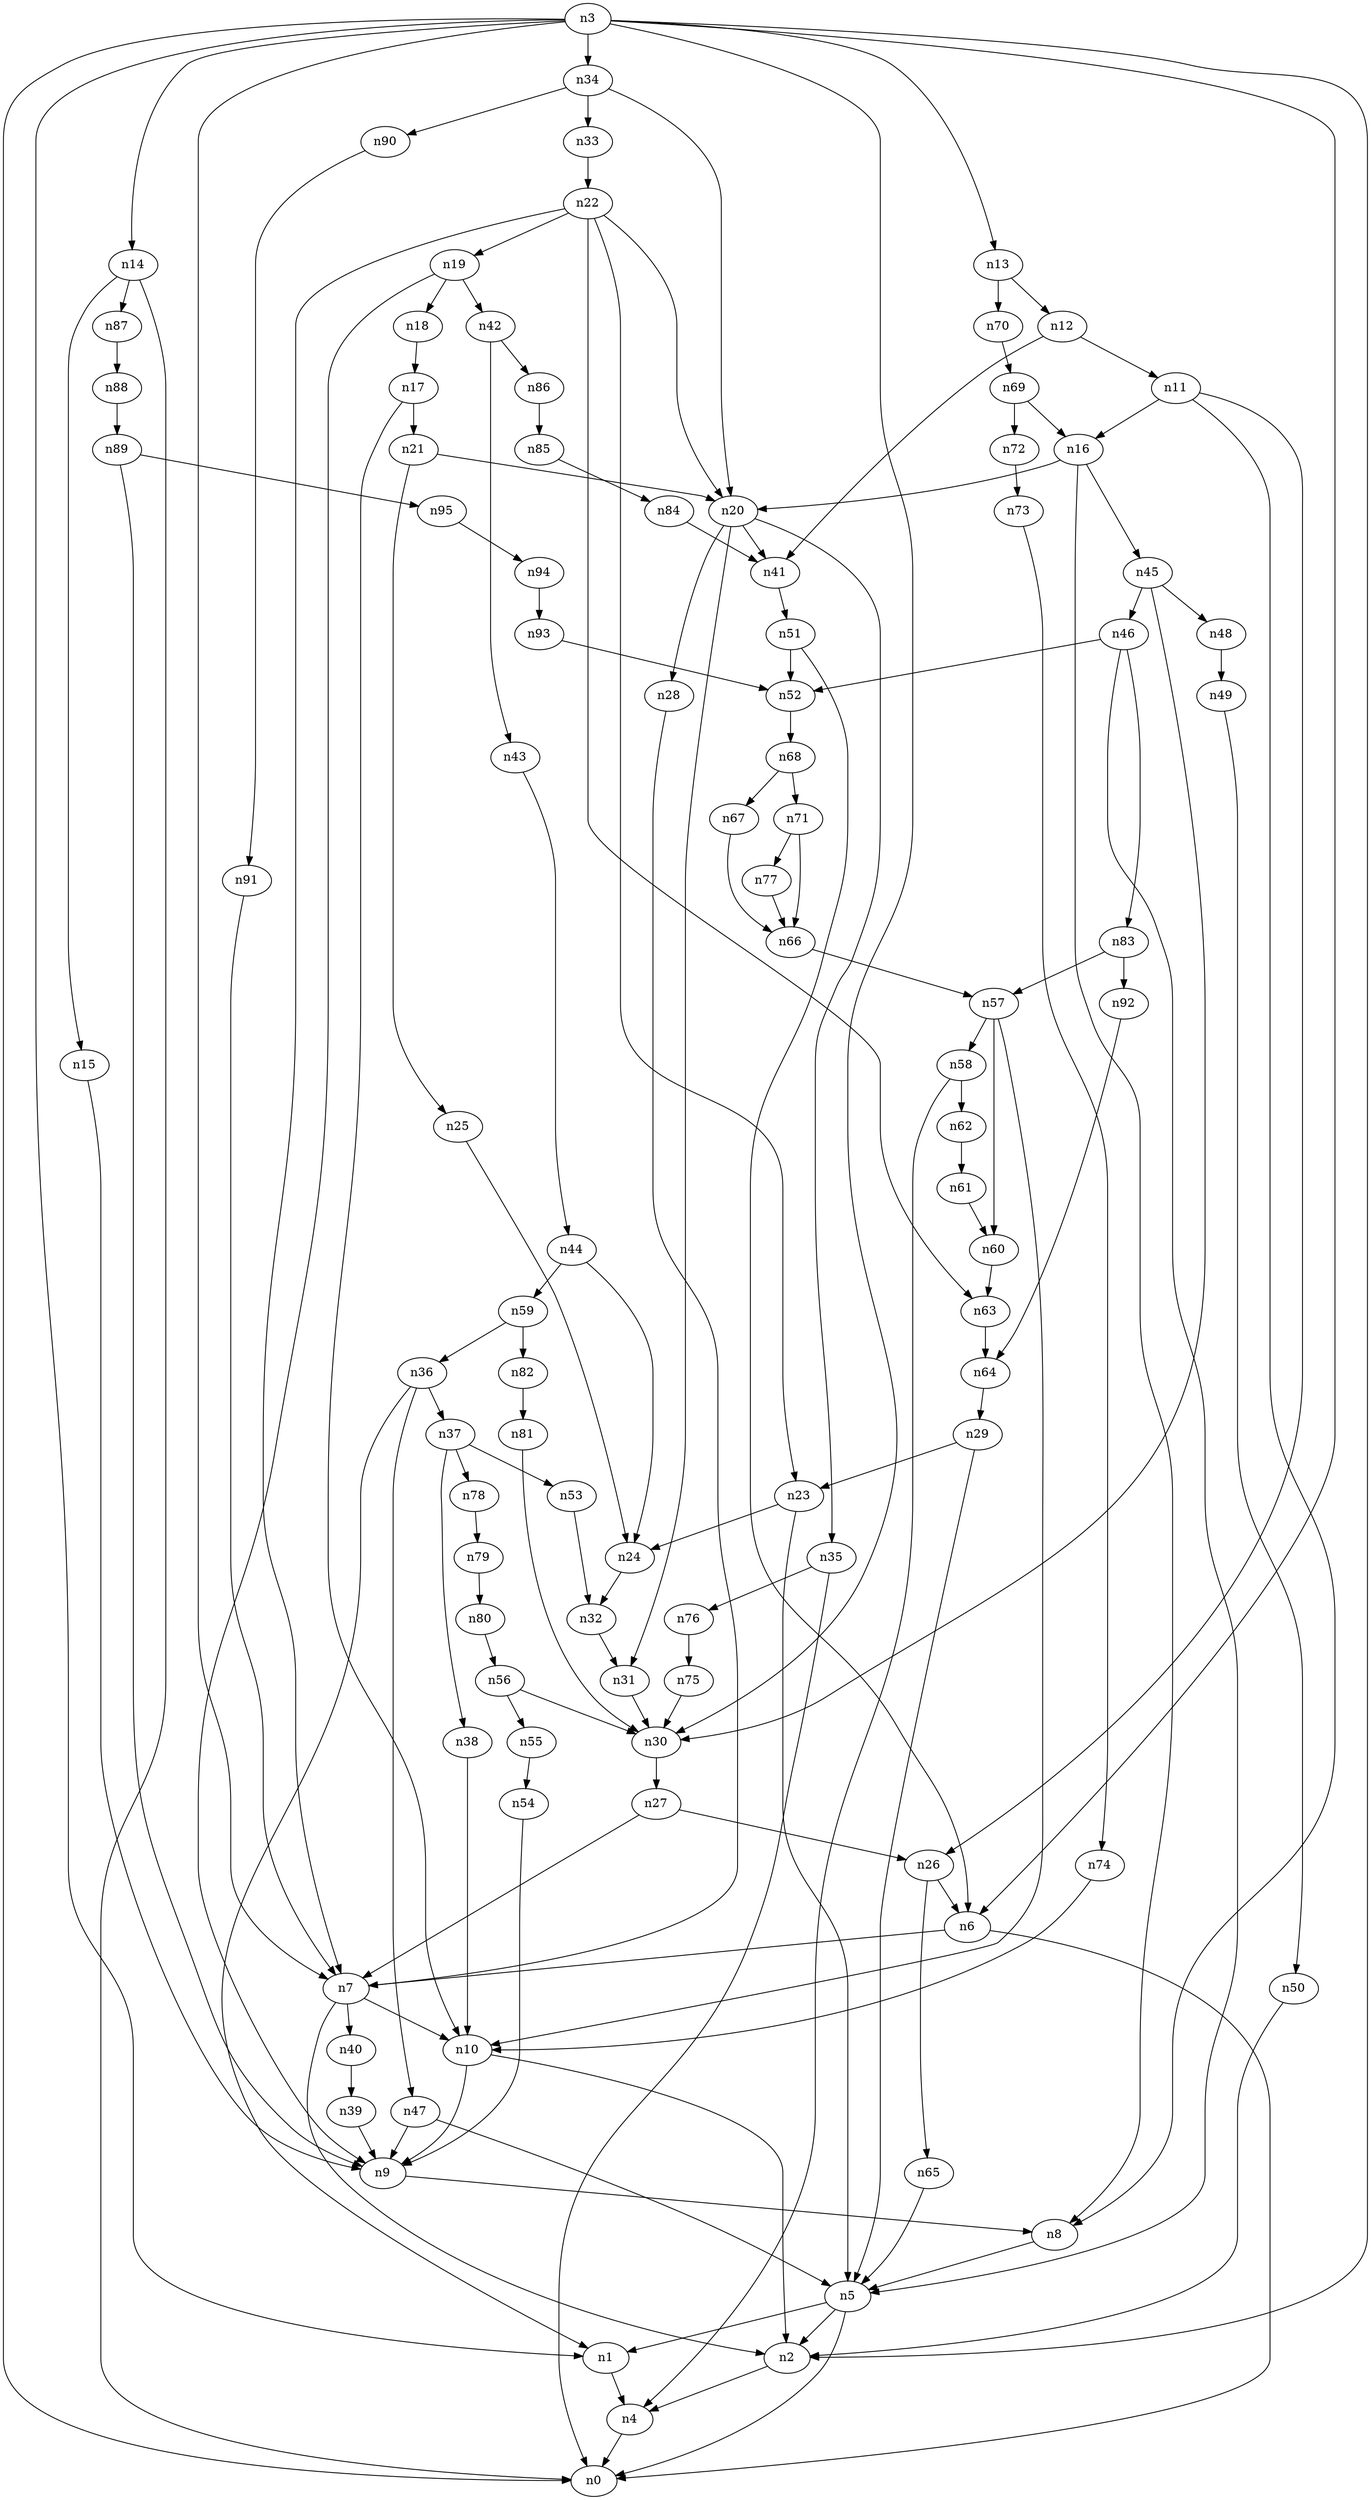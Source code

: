 digraph G {
	n1 -> n4	 [_graphml_id=e4];
	n2 -> n4	 [_graphml_id=e7];
	n3 -> n0	 [_graphml_id=e0];
	n3 -> n1	 [_graphml_id=e3];
	n3 -> n2	 [_graphml_id=e6];
	n3 -> n6	 [_graphml_id=e9];
	n3 -> n7	 [_graphml_id=e11];
	n3 -> n13	 [_graphml_id=e21];
	n3 -> n14	 [_graphml_id=e49];
	n3 -> n30	 [_graphml_id=e59];
	n3 -> n34	 [_graphml_id=e56];
	n4 -> n0	 [_graphml_id=e1];
	n5 -> n0	 [_graphml_id=e2];
	n5 -> n1	 [_graphml_id=e5];
	n5 -> n2	 [_graphml_id=e8];
	n6 -> n0	 [_graphml_id=e10];
	n6 -> n7	 [_graphml_id=e13];
	n7 -> n2	 [_graphml_id=e12];
	n7 -> n10	 [_graphml_id=e27];
	n7 -> n40	 [_graphml_id=e66];
	n8 -> n5	 [_graphml_id=e14];
	n9 -> n8	 [_graphml_id=e15];
	n10 -> n2	 [_graphml_id=e17];
	n10 -> n9	 [_graphml_id=e16];
	n11 -> n8	 [_graphml_id=e18];
	n11 -> n16	 [_graphml_id=e25];
	n11 -> n26	 [_graphml_id=e129];
	n12 -> n11	 [_graphml_id=e19];
	n12 -> n41	 [_graphml_id=e68];
	n13 -> n12	 [_graphml_id=e20];
	n13 -> n70	 [_graphml_id=e116];
	n14 -> n0	 [_graphml_id=e22];
	n14 -> n15	 [_graphml_id=e23];
	n14 -> n87	 [_graphml_id=e143];
	n15 -> n9	 [_graphml_id=e24];
	n16 -> n8	 [_graphml_id=e26];
	n16 -> n20	 [_graphml_id=e32];
	n16 -> n45	 [_graphml_id=e89];
	n17 -> n10	 [_graphml_id=e28];
	n17 -> n21	 [_graphml_id=e34];
	n18 -> n17	 [_graphml_id=e29];
	n19 -> n9	 [_graphml_id=e31];
	n19 -> n18	 [_graphml_id=e30];
	n19 -> n42	 [_graphml_id=e70];
	n20 -> n28	 [_graphml_id=e46];
	n20 -> n31	 [_graphml_id=e69];
	n20 -> n35	 [_graphml_id=e58];
	n20 -> n41	 [_graphml_id=e67];
	n21 -> n20	 [_graphml_id=e33];
	n21 -> n25	 [_graphml_id=e41];
	n22 -> n7	 [_graphml_id=e35];
	n22 -> n19	 [_graphml_id=e37];
	n22 -> n20	 [_graphml_id=e36];
	n22 -> n23	 [_graphml_id=e79];
	n22 -> n63	 [_graphml_id=e119];
	n23 -> n5	 [_graphml_id=e38];
	n23 -> n24	 [_graphml_id=e39];
	n24 -> n32	 [_graphml_id=e53];
	n25 -> n24	 [_graphml_id=e40];
	n26 -> n6	 [_graphml_id=e42];
	n26 -> n65	 [_graphml_id=e108];
	n27 -> n7	 [_graphml_id=e44];
	n27 -> n26	 [_graphml_id=e43];
	n28 -> n7	 [_graphml_id=e45];
	n29 -> n5	 [_graphml_id=e47];
	n29 -> n23	 [_graphml_id=e48];
	n30 -> n27	 [_graphml_id=e50];
	n31 -> n30	 [_graphml_id=e51];
	n32 -> n31	 [_graphml_id=e52];
	n33 -> n22	 [_graphml_id=e54];
	n34 -> n20	 [_graphml_id=e152];
	n34 -> n33	 [_graphml_id=e55];
	n34 -> n90	 [_graphml_id=e147];
	n35 -> n0	 [_graphml_id=e57];
	n35 -> n76	 [_graphml_id=e126];
	n36 -> n1	 [_graphml_id=e60];
	n36 -> n37	 [_graphml_id=e61];
	n36 -> n47	 [_graphml_id=e109];
	n37 -> n38	 [_graphml_id=e62];
	n37 -> n53	 [_graphml_id=e88];
	n37 -> n78	 [_graphml_id=e130];
	n38 -> n10	 [_graphml_id=e63];
	n39 -> n9	 [_graphml_id=e64];
	n40 -> n39	 [_graphml_id=e65];
	n41 -> n51	 [_graphml_id=e84];
	n42 -> n43	 [_graphml_id=e71];
	n42 -> n86	 [_graphml_id=e142];
	n43 -> n44	 [_graphml_id=e72];
	n44 -> n24	 [_graphml_id=e73];
	n44 -> n59	 [_graphml_id=e98];
	n45 -> n30	 [_graphml_id=e74];
	n45 -> n46	 [_graphml_id=e75];
	n45 -> n48	 [_graphml_id=e80];
	n46 -> n5	 [_graphml_id=e76];
	n46 -> n52	 [_graphml_id=e86];
	n46 -> n83	 [_graphml_id=e137];
	n47 -> n5	 [_graphml_id=e78];
	n47 -> n9	 [_graphml_id=e77];
	n48 -> n49	 [_graphml_id=e81];
	n49 -> n50	 [_graphml_id=e82];
	n50 -> n2	 [_graphml_id=e83];
	n51 -> n6	 [_graphml_id=e99];
	n51 -> n52	 [_graphml_id=e85];
	n52 -> n68	 [_graphml_id=e113];
	n53 -> n32	 [_graphml_id=e87];
	n54 -> n9	 [_graphml_id=e90];
	n55 -> n54	 [_graphml_id=e91];
	n56 -> n30	 [_graphml_id=e93];
	n56 -> n55	 [_graphml_id=e92];
	n57 -> n10	 [_graphml_id=e94];
	n57 -> n58	 [_graphml_id=e95];
	n57 -> n60	 [_graphml_id=e100];
	n58 -> n4	 [_graphml_id=e96];
	n58 -> n62	 [_graphml_id=e103];
	n59 -> n36	 [_graphml_id=e97];
	n59 -> n82	 [_graphml_id=e136];
	n60 -> n63	 [_graphml_id=e104];
	n61 -> n60	 [_graphml_id=e101];
	n62 -> n61	 [_graphml_id=e102];
	n63 -> n64	 [_graphml_id=e105];
	n64 -> n29	 [_graphml_id=e106];
	n65 -> n5	 [_graphml_id=e107];
	n66 -> n57	 [_graphml_id=e110];
	n67 -> n66	 [_graphml_id=e111];
	n68 -> n67	 [_graphml_id=e112];
	n68 -> n71	 [_graphml_id=e117];
	n69 -> n16	 [_graphml_id=e114];
	n69 -> n72	 [_graphml_id=e120];
	n70 -> n69	 [_graphml_id=e115];
	n71 -> n66	 [_graphml_id=e118];
	n71 -> n77	 [_graphml_id=e127];
	n72 -> n73	 [_graphml_id=e121];
	n73 -> n74	 [_graphml_id=e122];
	n74 -> n10	 [_graphml_id=e123];
	n75 -> n30	 [_graphml_id=e124];
	n76 -> n75	 [_graphml_id=e125];
	n77 -> n66	 [_graphml_id=e128];
	n78 -> n79	 [_graphml_id=e131];
	n79 -> n80	 [_graphml_id=e132];
	n80 -> n56	 [_graphml_id=e133];
	n81 -> n30	 [_graphml_id=e134];
	n82 -> n81	 [_graphml_id=e135];
	n83 -> n57	 [_graphml_id=e138];
	n83 -> n92	 [_graphml_id=e150];
	n84 -> n41	 [_graphml_id=e139];
	n85 -> n84	 [_graphml_id=e140];
	n86 -> n85	 [_graphml_id=e141];
	n87 -> n88	 [_graphml_id=e144];
	n88 -> n89	 [_graphml_id=e145];
	n89 -> n9	 [_graphml_id=e146];
	n89 -> n95	 [_graphml_id=e156];
	n90 -> n91	 [_graphml_id=e148];
	n91 -> n7	 [_graphml_id=e149];
	n92 -> n64	 [_graphml_id=e151];
	n93 -> n52	 [_graphml_id=e153];
	n94 -> n93	 [_graphml_id=e154];
	n95 -> n94	 [_graphml_id=e155];
}
